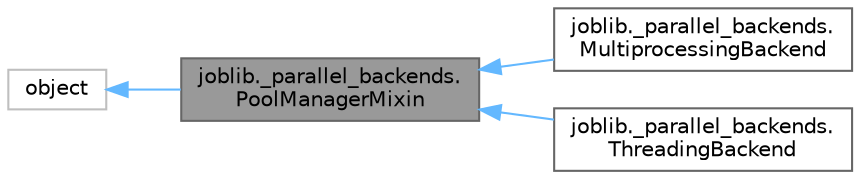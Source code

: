 digraph "joblib._parallel_backends.PoolManagerMixin"
{
 // LATEX_PDF_SIZE
  bgcolor="transparent";
  edge [fontname=Helvetica,fontsize=10,labelfontname=Helvetica,labelfontsize=10];
  node [fontname=Helvetica,fontsize=10,shape=box,height=0.2,width=0.4];
  rankdir="LR";
  Node1 [id="Node000001",label="joblib._parallel_backends.\lPoolManagerMixin",height=0.2,width=0.4,color="gray40", fillcolor="grey60", style="filled", fontcolor="black",tooltip=" "];
  Node2 -> Node1 [id="edge4_Node000001_Node000002",dir="back",color="steelblue1",style="solid",tooltip=" "];
  Node2 [id="Node000002",label="object",height=0.2,width=0.4,color="grey75", fillcolor="white", style="filled",tooltip=" "];
  Node1 -> Node3 [id="edge5_Node000001_Node000003",dir="back",color="steelblue1",style="solid",tooltip=" "];
  Node3 [id="Node000003",label="joblib._parallel_backends.\lMultiprocessingBackend",height=0.2,width=0.4,color="gray40", fillcolor="white", style="filled",URL="$d6/da3/classjoblib_1_1__parallel__backends_1_1MultiprocessingBackend.html",tooltip=" "];
  Node1 -> Node4 [id="edge6_Node000001_Node000004",dir="back",color="steelblue1",style="solid",tooltip=" "];
  Node4 [id="Node000004",label="joblib._parallel_backends.\lThreadingBackend",height=0.2,width=0.4,color="gray40", fillcolor="white", style="filled",URL="$d9/de0/classjoblib_1_1__parallel__backends_1_1ThreadingBackend.html",tooltip=" "];
}
